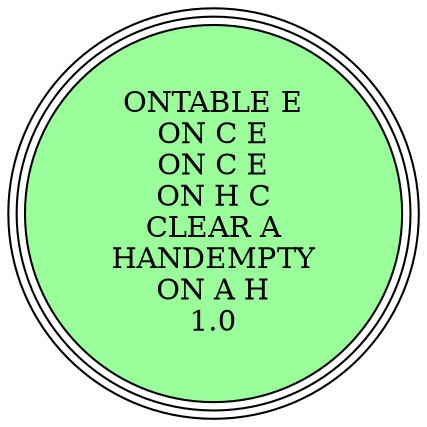 digraph {
"ONTABLE E\nON C E\nON C E\nON H C\nCLEAR A\nHANDEMPTY\nON A H\n1.0\n" [shape=circle, style=filled, fillcolor=palegreen1, peripheries=3];
"ONTABLE E\nON C E\nON C E\nON H C\nCLEAR A\nHANDEMPTY\nON A H\n1.0\n" [shape=circle, style=filled, fillcolor=palegreen1, peripheries=3];
}
